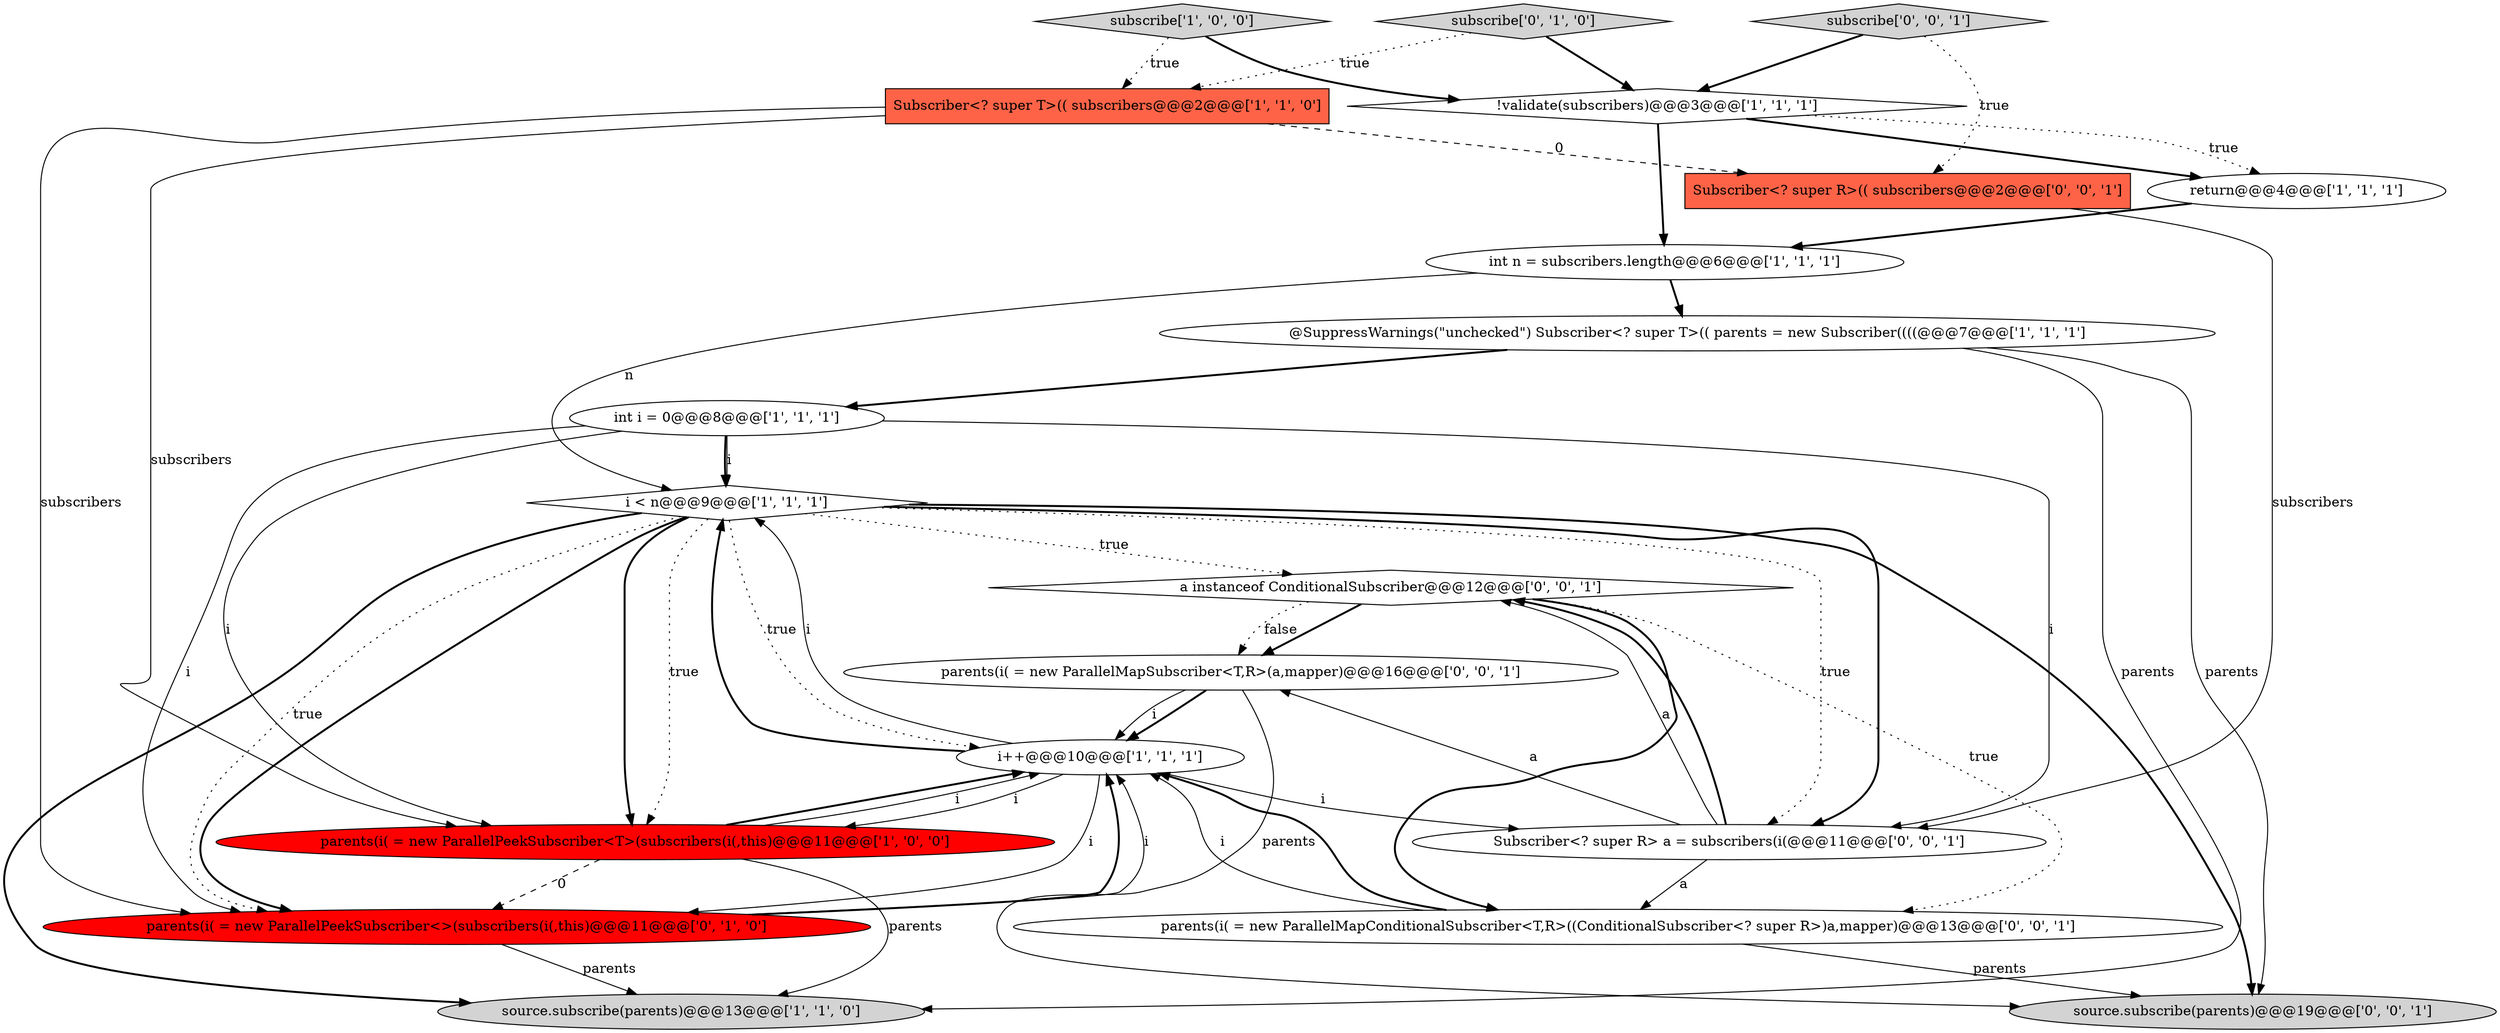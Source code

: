 digraph {
4 [style = filled, label = "return@@@4@@@['1', '1', '1']", fillcolor = white, shape = ellipse image = "AAA0AAABBB1BBB"];
6 [style = filled, label = "Subscriber<? super T>(( subscribers@@@2@@@['1', '1', '0']", fillcolor = tomato, shape = box image = "AAA0AAABBB1BBB"];
15 [style = filled, label = "parents(i( = new ParallelMapSubscriber<T,R>(a,mapper)@@@16@@@['0', '0', '1']", fillcolor = white, shape = ellipse image = "AAA0AAABBB3BBB"];
17 [style = filled, label = "parents(i( = new ParallelMapConditionalSubscriber<T,R>((ConditionalSubscriber<? super R>)a,mapper)@@@13@@@['0', '0', '1']", fillcolor = white, shape = ellipse image = "AAA0AAABBB3BBB"];
14 [style = filled, label = "a instanceof ConditionalSubscriber@@@12@@@['0', '0', '1']", fillcolor = white, shape = diamond image = "AAA0AAABBB3BBB"];
13 [style = filled, label = "Subscriber<? super R> a = subscribers(i(@@@11@@@['0', '0', '1']", fillcolor = white, shape = ellipse image = "AAA0AAABBB3BBB"];
12 [style = filled, label = "subscribe['0', '1', '0']", fillcolor = lightgray, shape = diamond image = "AAA0AAABBB2BBB"];
16 [style = filled, label = "source.subscribe(parents)@@@19@@@['0', '0', '1']", fillcolor = lightgray, shape = ellipse image = "AAA0AAABBB3BBB"];
18 [style = filled, label = "Subscriber<? super R>(( subscribers@@@2@@@['0', '0', '1']", fillcolor = tomato, shape = box image = "AAA0AAABBB3BBB"];
0 [style = filled, label = "i < n@@@9@@@['1', '1', '1']", fillcolor = white, shape = diamond image = "AAA0AAABBB1BBB"];
3 [style = filled, label = "int n = subscribers.length@@@6@@@['1', '1', '1']", fillcolor = white, shape = ellipse image = "AAA0AAABBB1BBB"];
7 [style = filled, label = "parents(i( = new ParallelPeekSubscriber<T>(subscribers(i(,this)@@@11@@@['1', '0', '0']", fillcolor = red, shape = ellipse image = "AAA1AAABBB1BBB"];
10 [style = filled, label = "subscribe['1', '0', '0']", fillcolor = lightgray, shape = diamond image = "AAA0AAABBB1BBB"];
11 [style = filled, label = "parents(i( = new ParallelPeekSubscriber<>(subscribers(i(,this)@@@11@@@['0', '1', '0']", fillcolor = red, shape = ellipse image = "AAA1AAABBB2BBB"];
8 [style = filled, label = "@SuppressWarnings(\"unchecked\") Subscriber<? super T>(( parents = new Subscriber((((@@@7@@@['1', '1', '1']", fillcolor = white, shape = ellipse image = "AAA0AAABBB1BBB"];
1 [style = filled, label = "i++@@@10@@@['1', '1', '1']", fillcolor = white, shape = ellipse image = "AAA0AAABBB1BBB"];
5 [style = filled, label = "!validate(subscribers)@@@3@@@['1', '1', '1']", fillcolor = white, shape = diamond image = "AAA0AAABBB1BBB"];
19 [style = filled, label = "subscribe['0', '0', '1']", fillcolor = lightgray, shape = diamond image = "AAA0AAABBB3BBB"];
9 [style = filled, label = "source.subscribe(parents)@@@13@@@['1', '1', '0']", fillcolor = lightgray, shape = ellipse image = "AAA0AAABBB1BBB"];
2 [style = filled, label = "int i = 0@@@8@@@['1', '1', '1']", fillcolor = white, shape = ellipse image = "AAA0AAABBB1BBB"];
5->3 [style = bold, label=""];
13->17 [style = solid, label="a"];
8->9 [style = solid, label="parents"];
4->3 [style = bold, label=""];
0->16 [style = bold, label=""];
10->6 [style = dotted, label="true"];
0->9 [style = bold, label=""];
7->1 [style = bold, label=""];
0->13 [style = dotted, label="true"];
12->5 [style = bold, label=""];
0->13 [style = bold, label=""];
17->1 [style = bold, label=""];
11->1 [style = bold, label=""];
6->11 [style = solid, label="subscribers"];
7->1 [style = solid, label="i"];
11->1 [style = solid, label="i"];
19->18 [style = dotted, label="true"];
7->11 [style = dashed, label="0"];
0->11 [style = bold, label=""];
14->17 [style = bold, label=""];
2->13 [style = solid, label="i"];
1->0 [style = bold, label=""];
15->16 [style = solid, label="parents"];
5->4 [style = dotted, label="true"];
17->16 [style = solid, label="parents"];
0->7 [style = bold, label=""];
13->14 [style = solid, label="a"];
6->7 [style = solid, label="subscribers"];
6->18 [style = dashed, label="0"];
14->17 [style = dotted, label="true"];
1->0 [style = solid, label="i"];
15->1 [style = solid, label="i"];
3->0 [style = solid, label="n"];
19->5 [style = bold, label=""];
2->0 [style = bold, label=""];
2->11 [style = solid, label="i"];
17->1 [style = solid, label="i"];
18->13 [style = solid, label="subscribers"];
10->5 [style = bold, label=""];
8->2 [style = bold, label=""];
7->9 [style = solid, label="parents"];
12->6 [style = dotted, label="true"];
3->8 [style = bold, label=""];
5->4 [style = bold, label=""];
2->0 [style = solid, label="i"];
1->11 [style = solid, label="i"];
0->14 [style = dotted, label="true"];
14->15 [style = bold, label=""];
13->15 [style = solid, label="a"];
0->11 [style = dotted, label="true"];
11->9 [style = solid, label="parents"];
13->14 [style = bold, label=""];
8->16 [style = solid, label="parents"];
1->13 [style = solid, label="i"];
1->7 [style = solid, label="i"];
14->15 [style = dotted, label="false"];
0->7 [style = dotted, label="true"];
0->1 [style = dotted, label="true"];
15->1 [style = bold, label=""];
2->7 [style = solid, label="i"];
}
